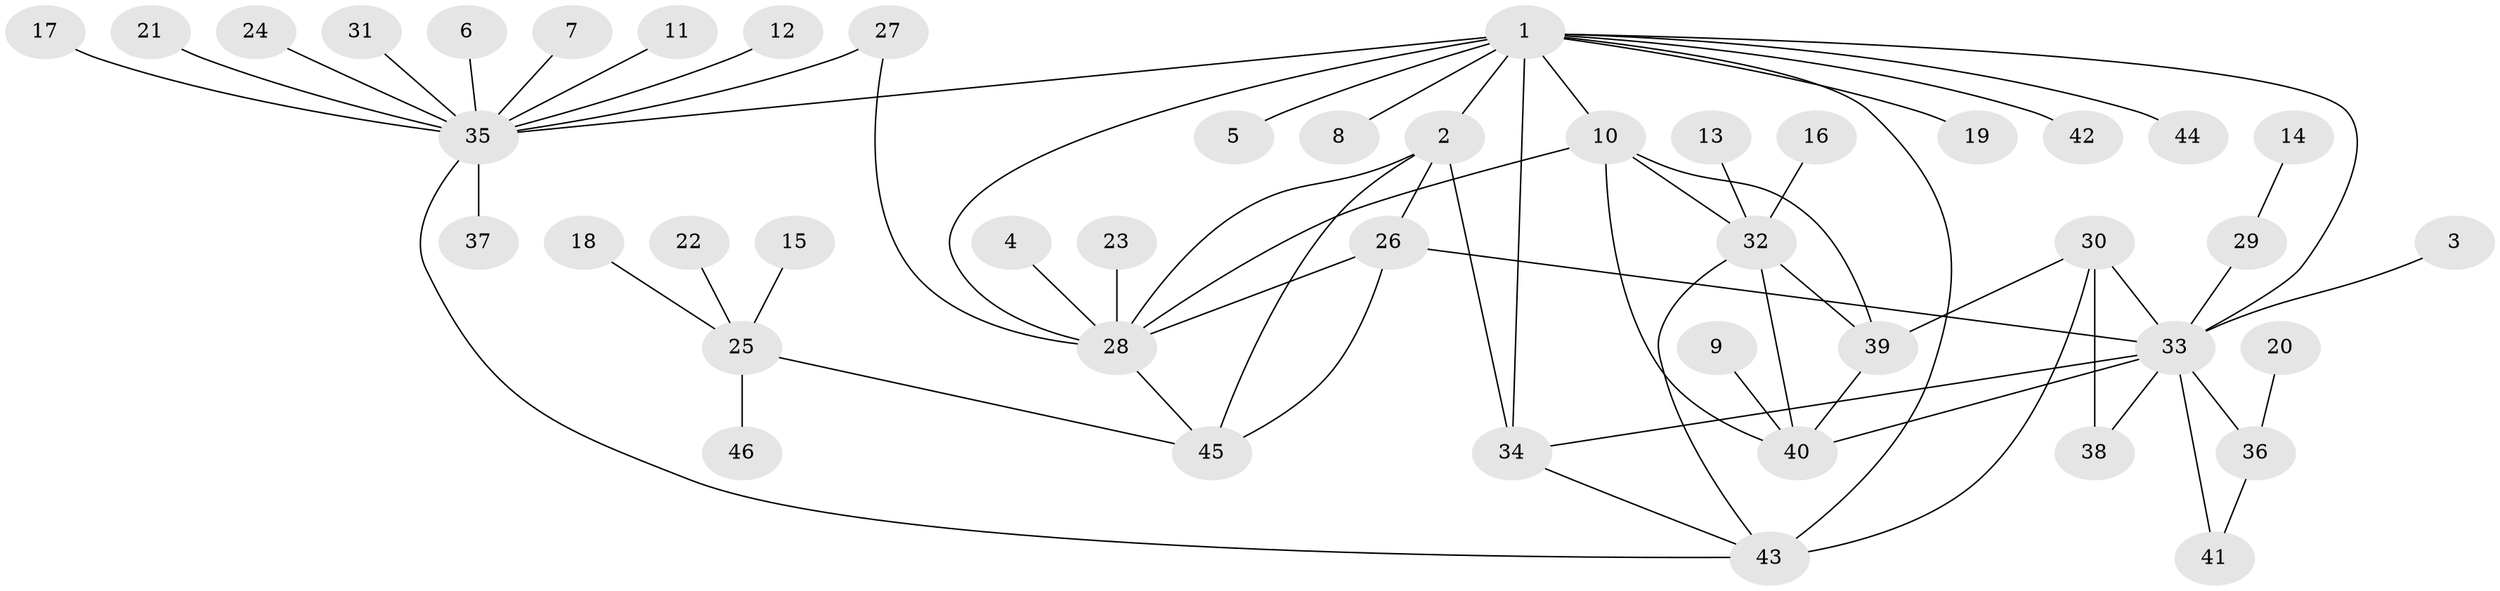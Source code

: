 // original degree distribution, {6: 0.054945054945054944, 7: 0.06593406593406594, 15: 0.01098901098901099, 5: 0.06593406593406594, 4: 0.03296703296703297, 9: 0.02197802197802198, 3: 0.04395604395604396, 1: 0.5824175824175825, 2: 0.12087912087912088}
// Generated by graph-tools (version 1.1) at 2025/26/03/09/25 03:26:42]
// undirected, 46 vertices, 65 edges
graph export_dot {
graph [start="1"]
  node [color=gray90,style=filled];
  1;
  2;
  3;
  4;
  5;
  6;
  7;
  8;
  9;
  10;
  11;
  12;
  13;
  14;
  15;
  16;
  17;
  18;
  19;
  20;
  21;
  22;
  23;
  24;
  25;
  26;
  27;
  28;
  29;
  30;
  31;
  32;
  33;
  34;
  35;
  36;
  37;
  38;
  39;
  40;
  41;
  42;
  43;
  44;
  45;
  46;
  1 -- 2 [weight=1.0];
  1 -- 5 [weight=1.0];
  1 -- 8 [weight=1.0];
  1 -- 10 [weight=1.0];
  1 -- 19 [weight=1.0];
  1 -- 28 [weight=2.0];
  1 -- 33 [weight=2.0];
  1 -- 34 [weight=2.0];
  1 -- 35 [weight=2.0];
  1 -- 42 [weight=1.0];
  1 -- 43 [weight=2.0];
  1 -- 44 [weight=1.0];
  2 -- 26 [weight=1.0];
  2 -- 28 [weight=1.0];
  2 -- 34 [weight=1.0];
  2 -- 45 [weight=1.0];
  3 -- 33 [weight=1.0];
  4 -- 28 [weight=1.0];
  6 -- 35 [weight=1.0];
  7 -- 35 [weight=1.0];
  9 -- 40 [weight=1.0];
  10 -- 28 [weight=1.0];
  10 -- 32 [weight=1.0];
  10 -- 39 [weight=1.0];
  10 -- 40 [weight=1.0];
  11 -- 35 [weight=1.0];
  12 -- 35 [weight=1.0];
  13 -- 32 [weight=1.0];
  14 -- 29 [weight=1.0];
  15 -- 25 [weight=1.0];
  16 -- 32 [weight=1.0];
  17 -- 35 [weight=1.0];
  18 -- 25 [weight=1.0];
  20 -- 36 [weight=1.0];
  21 -- 35 [weight=1.0];
  22 -- 25 [weight=1.0];
  23 -- 28 [weight=1.0];
  24 -- 35 [weight=1.0];
  25 -- 45 [weight=1.0];
  25 -- 46 [weight=1.0];
  26 -- 28 [weight=1.0];
  26 -- 33 [weight=1.0];
  26 -- 45 [weight=1.0];
  27 -- 28 [weight=1.0];
  27 -- 35 [weight=1.0];
  28 -- 45 [weight=1.0];
  29 -- 33 [weight=1.0];
  30 -- 33 [weight=2.0];
  30 -- 38 [weight=2.0];
  30 -- 39 [weight=1.0];
  30 -- 43 [weight=1.0];
  31 -- 35 [weight=1.0];
  32 -- 39 [weight=1.0];
  32 -- 40 [weight=1.0];
  32 -- 43 [weight=1.0];
  33 -- 34 [weight=1.0];
  33 -- 36 [weight=1.0];
  33 -- 38 [weight=1.0];
  33 -- 40 [weight=1.0];
  33 -- 41 [weight=1.0];
  34 -- 43 [weight=1.0];
  35 -- 37 [weight=1.0];
  35 -- 43 [weight=1.0];
  36 -- 41 [weight=1.0];
  39 -- 40 [weight=1.0];
}

